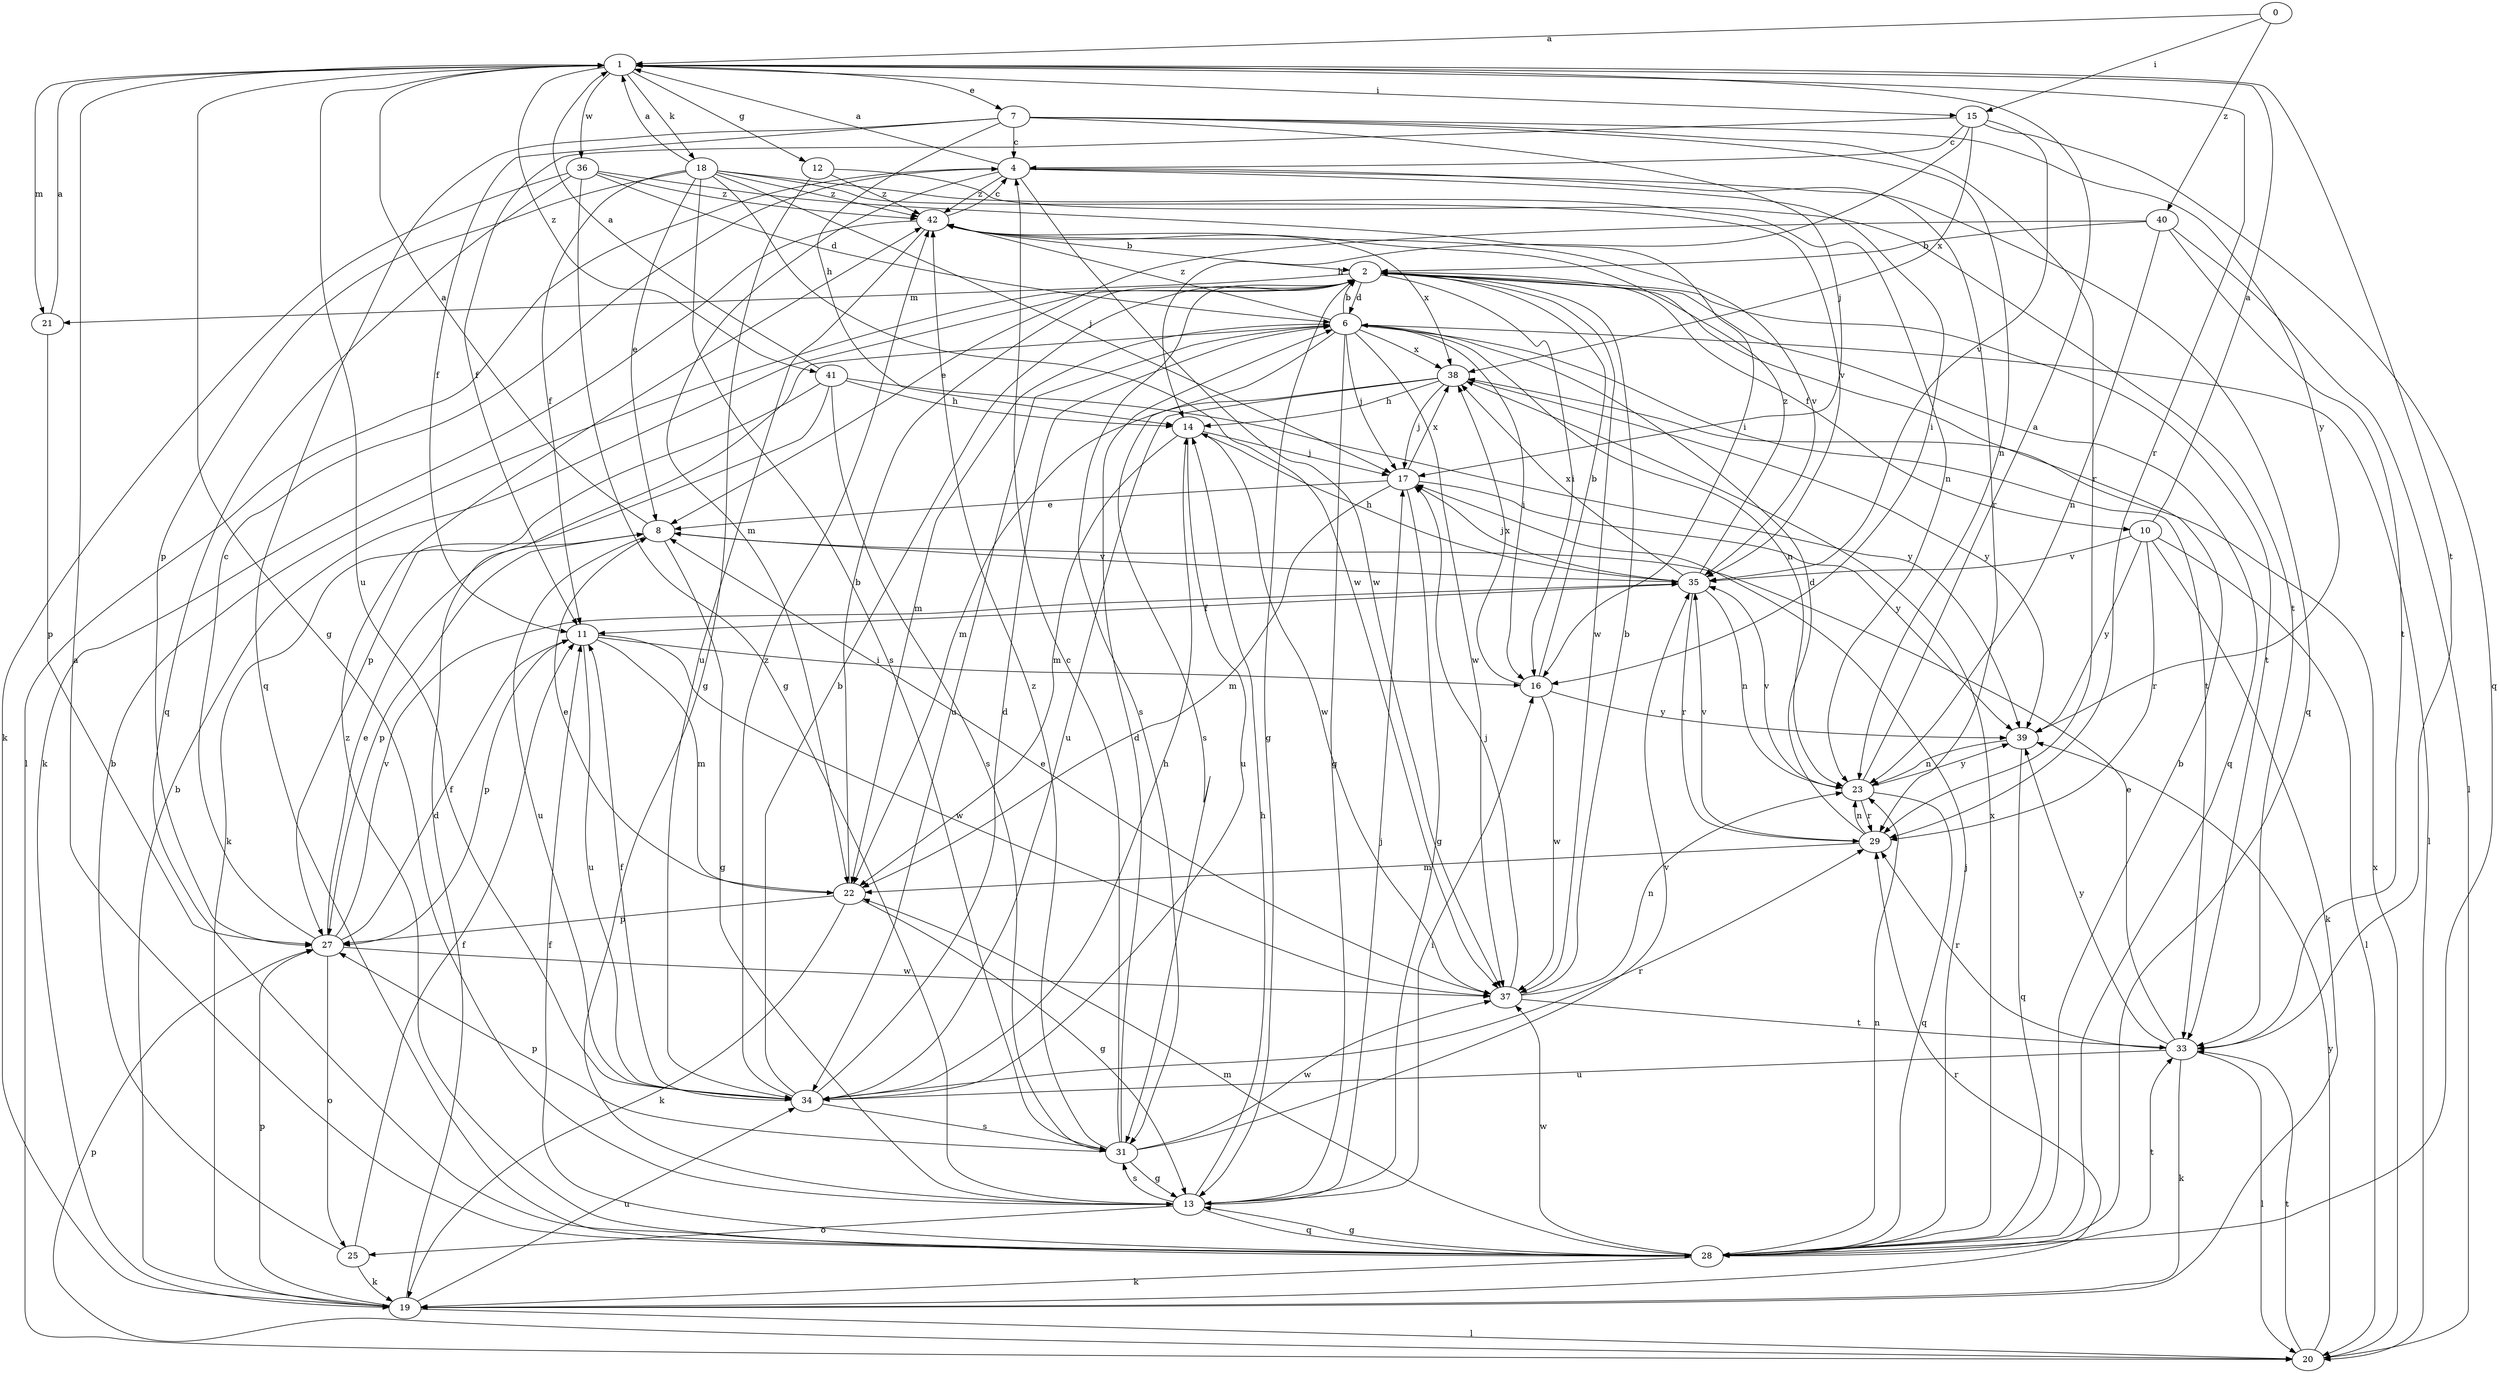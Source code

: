 strict digraph  {
0;
1;
2;
4;
6;
7;
8;
10;
11;
12;
13;
14;
15;
16;
17;
18;
19;
20;
21;
22;
23;
25;
27;
28;
29;
31;
33;
34;
35;
36;
37;
38;
39;
40;
41;
42;
0 -> 1  [label=a];
0 -> 15  [label=i];
0 -> 40  [label=z];
1 -> 7  [label=e];
1 -> 12  [label=g];
1 -> 13  [label=g];
1 -> 15  [label=i];
1 -> 18  [label=k];
1 -> 21  [label=m];
1 -> 29  [label=r];
1 -> 33  [label=t];
1 -> 34  [label=u];
1 -> 36  [label=w];
1 -> 41  [label=z];
2 -> 6  [label=d];
2 -> 10  [label=f];
2 -> 13  [label=g];
2 -> 16  [label=i];
2 -> 21  [label=m];
2 -> 28  [label=q];
2 -> 31  [label=s];
2 -> 33  [label=t];
2 -> 37  [label=w];
4 -> 1  [label=a];
4 -> 16  [label=i];
4 -> 20  [label=l];
4 -> 22  [label=m];
4 -> 28  [label=q];
4 -> 29  [label=r];
4 -> 37  [label=w];
4 -> 42  [label=z];
6 -> 2  [label=b];
6 -> 13  [label=g];
6 -> 16  [label=i];
6 -> 17  [label=j];
6 -> 20  [label=l];
6 -> 22  [label=m];
6 -> 23  [label=n];
6 -> 31  [label=s];
6 -> 33  [label=t];
6 -> 34  [label=u];
6 -> 37  [label=w];
6 -> 38  [label=x];
6 -> 42  [label=z];
7 -> 4  [label=c];
7 -> 11  [label=f];
7 -> 14  [label=h];
7 -> 17  [label=j];
7 -> 23  [label=n];
7 -> 28  [label=q];
7 -> 29  [label=r];
7 -> 39  [label=y];
8 -> 1  [label=a];
8 -> 13  [label=g];
8 -> 27  [label=p];
8 -> 34  [label=u];
8 -> 35  [label=v];
10 -> 1  [label=a];
10 -> 19  [label=k];
10 -> 20  [label=l];
10 -> 29  [label=r];
10 -> 35  [label=v];
10 -> 39  [label=y];
11 -> 16  [label=i];
11 -> 22  [label=m];
11 -> 27  [label=p];
11 -> 34  [label=u];
11 -> 37  [label=w];
12 -> 13  [label=g];
12 -> 33  [label=t];
12 -> 42  [label=z];
13 -> 14  [label=h];
13 -> 16  [label=i];
13 -> 17  [label=j];
13 -> 25  [label=o];
13 -> 28  [label=q];
13 -> 31  [label=s];
14 -> 17  [label=j];
14 -> 22  [label=m];
14 -> 34  [label=u];
14 -> 37  [label=w];
15 -> 4  [label=c];
15 -> 11  [label=f];
15 -> 14  [label=h];
15 -> 28  [label=q];
15 -> 35  [label=v];
15 -> 38  [label=x];
16 -> 2  [label=b];
16 -> 37  [label=w];
16 -> 38  [label=x];
16 -> 39  [label=y];
17 -> 8  [label=e];
17 -> 13  [label=g];
17 -> 22  [label=m];
17 -> 38  [label=x];
17 -> 39  [label=y];
18 -> 1  [label=a];
18 -> 8  [label=e];
18 -> 11  [label=f];
18 -> 17  [label=j];
18 -> 23  [label=n];
18 -> 27  [label=p];
18 -> 31  [label=s];
18 -> 35  [label=v];
18 -> 37  [label=w];
18 -> 42  [label=z];
19 -> 2  [label=b];
19 -> 6  [label=d];
19 -> 20  [label=l];
19 -> 27  [label=p];
19 -> 29  [label=r];
19 -> 34  [label=u];
20 -> 27  [label=p];
20 -> 33  [label=t];
20 -> 38  [label=x];
20 -> 39  [label=y];
21 -> 1  [label=a];
21 -> 27  [label=p];
22 -> 2  [label=b];
22 -> 8  [label=e];
22 -> 13  [label=g];
22 -> 19  [label=k];
22 -> 27  [label=p];
23 -> 1  [label=a];
23 -> 28  [label=q];
23 -> 29  [label=r];
23 -> 35  [label=v];
23 -> 39  [label=y];
25 -> 2  [label=b];
25 -> 11  [label=f];
25 -> 19  [label=k];
27 -> 4  [label=c];
27 -> 8  [label=e];
27 -> 11  [label=f];
27 -> 25  [label=o];
27 -> 35  [label=v];
27 -> 37  [label=w];
28 -> 1  [label=a];
28 -> 2  [label=b];
28 -> 11  [label=f];
28 -> 13  [label=g];
28 -> 17  [label=j];
28 -> 19  [label=k];
28 -> 22  [label=m];
28 -> 23  [label=n];
28 -> 33  [label=t];
28 -> 37  [label=w];
28 -> 38  [label=x];
28 -> 42  [label=z];
29 -> 6  [label=d];
29 -> 22  [label=m];
29 -> 23  [label=n];
29 -> 35  [label=v];
31 -> 4  [label=c];
31 -> 6  [label=d];
31 -> 13  [label=g];
31 -> 27  [label=p];
31 -> 35  [label=v];
31 -> 37  [label=w];
31 -> 42  [label=z];
33 -> 8  [label=e];
33 -> 19  [label=k];
33 -> 20  [label=l];
33 -> 29  [label=r];
33 -> 34  [label=u];
33 -> 39  [label=y];
34 -> 2  [label=b];
34 -> 6  [label=d];
34 -> 11  [label=f];
34 -> 14  [label=h];
34 -> 29  [label=r];
34 -> 31  [label=s];
34 -> 42  [label=z];
35 -> 11  [label=f];
35 -> 14  [label=h];
35 -> 17  [label=j];
35 -> 23  [label=n];
35 -> 29  [label=r];
35 -> 38  [label=x];
35 -> 42  [label=z];
36 -> 6  [label=d];
36 -> 13  [label=g];
36 -> 16  [label=i];
36 -> 19  [label=k];
36 -> 28  [label=q];
36 -> 42  [label=z];
37 -> 2  [label=b];
37 -> 8  [label=e];
37 -> 17  [label=j];
37 -> 23  [label=n];
37 -> 33  [label=t];
38 -> 14  [label=h];
38 -> 17  [label=j];
38 -> 22  [label=m];
38 -> 34  [label=u];
38 -> 39  [label=y];
39 -> 23  [label=n];
39 -> 28  [label=q];
40 -> 2  [label=b];
40 -> 8  [label=e];
40 -> 20  [label=l];
40 -> 23  [label=n];
40 -> 33  [label=t];
41 -> 1  [label=a];
41 -> 14  [label=h];
41 -> 19  [label=k];
41 -> 27  [label=p];
41 -> 31  [label=s];
41 -> 39  [label=y];
42 -> 2  [label=b];
42 -> 4  [label=c];
42 -> 19  [label=k];
42 -> 34  [label=u];
42 -> 35  [label=v];
42 -> 38  [label=x];
}
